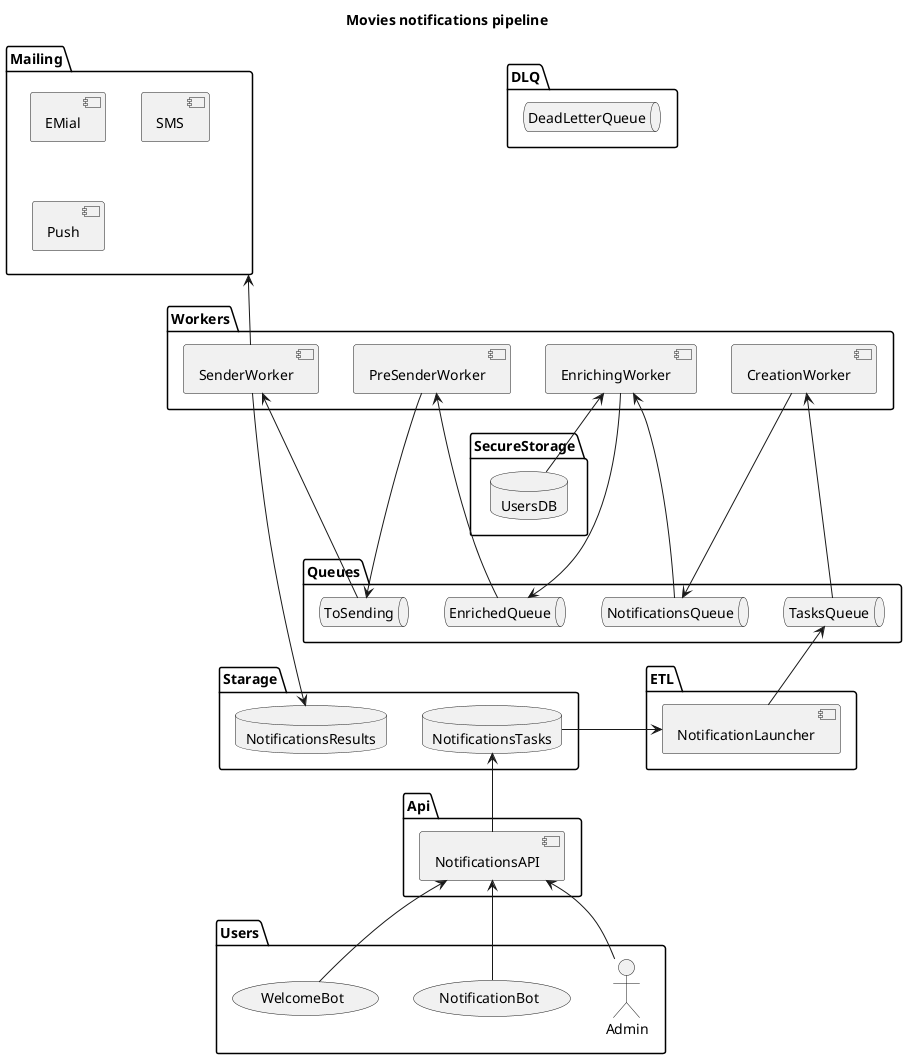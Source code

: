 @startuml


title
<b>Movies notifications pipeline</b>
end title

package Users {
    actor Admin
    usecase NotificationBot
    usecase WelcomeBot
}

package ETL {
    component NotificationLauncher
}

package Starage {
    database NotificationsTasks
    database NotificationsResults
}

package SecureStorage {
    database UsersDB
}

package Api {
    component NotificationsAPI
}

package Queues {
    queue TasksQueue
    queue NotificationsQueue
    queue EnrichedQueue
    queue ToSending
}

package DLQ {
    queue DeadLetterQueue
}

package Workers {
    component CreationWorker
    component EnrichingWorker
    component PreSenderWorker
    component SenderWorker
}

package Mailing {
    component EMial
    component SMS
    component Push
}

Admin -up-> NotificationsAPI
NotificationBot  -up-> NotificationsAPI
WelcomeBot  -up-> NotificationsAPI
NotificationsAPI -up-> NotificationsTasks
NotificationsTasks -right-> NotificationLauncher
NotificationLauncher -up-> TasksQueue
TasksQueue --up-> CreationWorker
CreationWorker --down-> NotificationsQueue
NotificationsQueue --up-> EnrichingWorker
EnrichingWorker --down-> EnrichedQueue
EnrichingWorker <-- UsersDB
EnrichedQueue --up-> PreSenderWorker
PreSenderWorker --down-> ToSending
ToSending --up-> SenderWorker
SenderWorker --down-> NotificationsResults
SenderWorker --up-> Mailing

@enduml